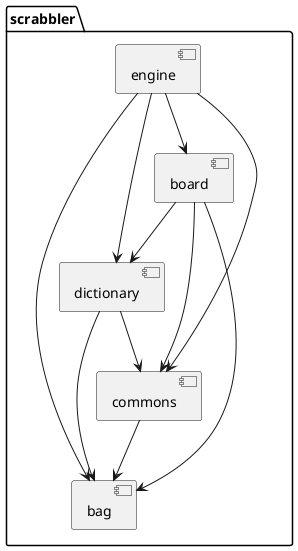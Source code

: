 @startuml

package "scrabbler" {
[engine] --> [dictionary]
[engine] --> [bag]
[engine] --> [board]
[engine] --> [commons]
[dictionary] --> [bag]
[dictionary] --> [commons]
[commons] --> [bag]
[board] --> [bag]
[board] --> [commons]
[board] --> [dictionary]
[bag]
}



@enduml